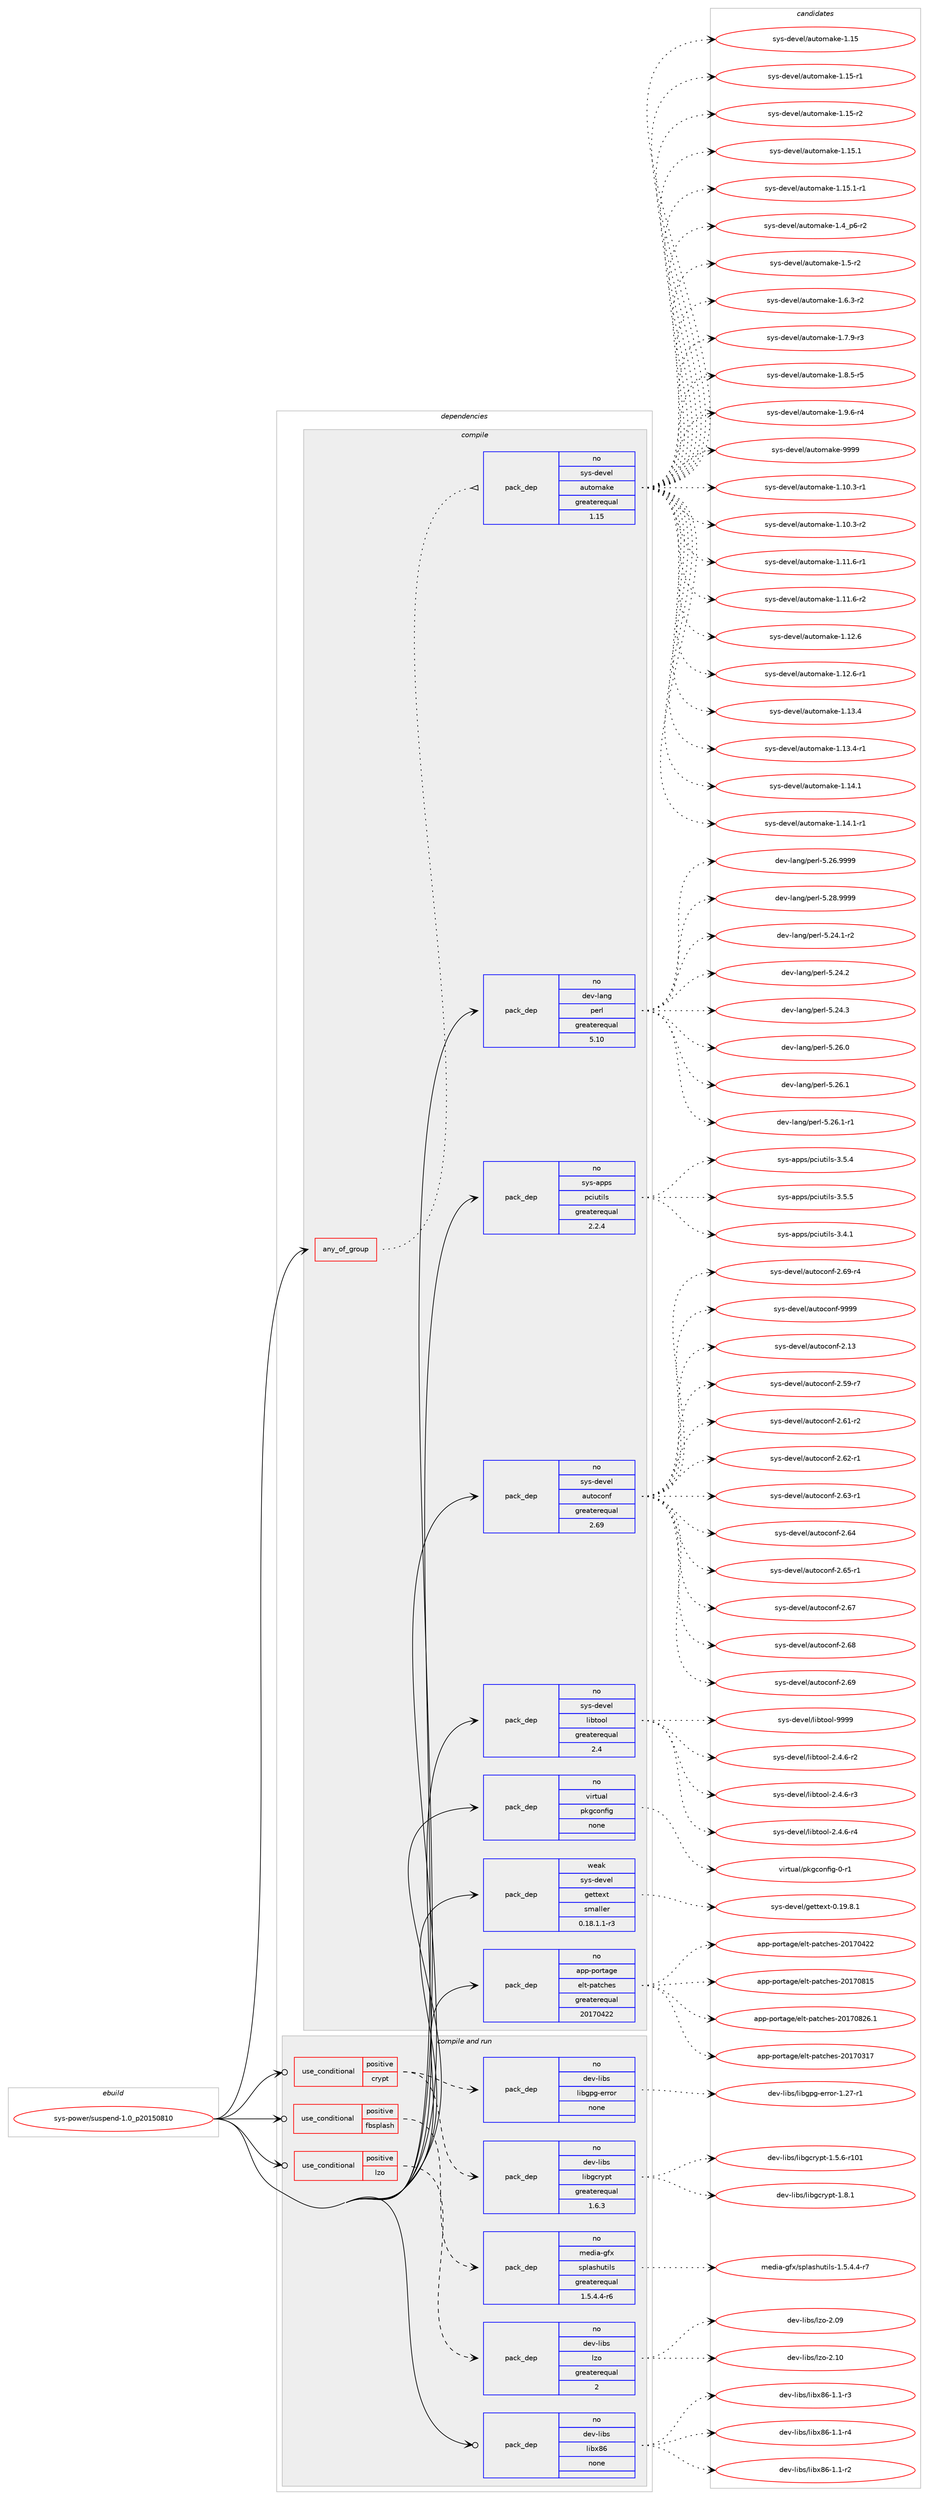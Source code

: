 digraph prolog {

# *************
# Graph options
# *************

newrank=true;
concentrate=true;
compound=true;
graph [rankdir=LR,fontname=Helvetica,fontsize=10,ranksep=1.5];#, ranksep=2.5, nodesep=0.2];
edge  [arrowhead=vee];
node  [fontname=Helvetica,fontsize=10];

# **********
# The ebuild
# **********

subgraph cluster_leftcol {
color=gray;
rank=same;
label=<<i>ebuild</i>>;
id [label="sys-power/suspend-1.0_p20150810", color=red, width=4, href="../sys-power/suspend-1.0_p20150810.svg"];
}

# ****************
# The dependencies
# ****************

subgraph cluster_midcol {
color=gray;
label=<<i>dependencies</i>>;
subgraph cluster_compile {
fillcolor="#eeeeee";
style=filled;
label=<<i>compile</i>>;
subgraph any8477 {
dependency496269 [label=<<TABLE BORDER="0" CELLBORDER="1" CELLSPACING="0" CELLPADDING="4"><TR><TD CELLPADDING="10">any_of_group</TD></TR></TABLE>>, shape=none, color=red];subgraph pack368813 {
dependency496270 [label=<<TABLE BORDER="0" CELLBORDER="1" CELLSPACING="0" CELLPADDING="4" WIDTH="220"><TR><TD ROWSPAN="6" CELLPADDING="30">pack_dep</TD></TR><TR><TD WIDTH="110">no</TD></TR><TR><TD>sys-devel</TD></TR><TR><TD>automake</TD></TR><TR><TD>greaterequal</TD></TR><TR><TD>1.15</TD></TR></TABLE>>, shape=none, color=blue];
}
dependency496269:e -> dependency496270:w [weight=20,style="dotted",arrowhead="oinv"];
}
id:e -> dependency496269:w [weight=20,style="solid",arrowhead="vee"];
subgraph pack368814 {
dependency496271 [label=<<TABLE BORDER="0" CELLBORDER="1" CELLSPACING="0" CELLPADDING="4" WIDTH="220"><TR><TD ROWSPAN="6" CELLPADDING="30">pack_dep</TD></TR><TR><TD WIDTH="110">no</TD></TR><TR><TD>app-portage</TD></TR><TR><TD>elt-patches</TD></TR><TR><TD>greaterequal</TD></TR><TR><TD>20170422</TD></TR></TABLE>>, shape=none, color=blue];
}
id:e -> dependency496271:w [weight=20,style="solid",arrowhead="vee"];
subgraph pack368815 {
dependency496272 [label=<<TABLE BORDER="0" CELLBORDER="1" CELLSPACING="0" CELLPADDING="4" WIDTH="220"><TR><TD ROWSPAN="6" CELLPADDING="30">pack_dep</TD></TR><TR><TD WIDTH="110">no</TD></TR><TR><TD>dev-lang</TD></TR><TR><TD>perl</TD></TR><TR><TD>greaterequal</TD></TR><TR><TD>5.10</TD></TR></TABLE>>, shape=none, color=blue];
}
id:e -> dependency496272:w [weight=20,style="solid",arrowhead="vee"];
subgraph pack368816 {
dependency496273 [label=<<TABLE BORDER="0" CELLBORDER="1" CELLSPACING="0" CELLPADDING="4" WIDTH="220"><TR><TD ROWSPAN="6" CELLPADDING="30">pack_dep</TD></TR><TR><TD WIDTH="110">no</TD></TR><TR><TD>sys-apps</TD></TR><TR><TD>pciutils</TD></TR><TR><TD>greaterequal</TD></TR><TR><TD>2.2.4</TD></TR></TABLE>>, shape=none, color=blue];
}
id:e -> dependency496273:w [weight=20,style="solid",arrowhead="vee"];
subgraph pack368817 {
dependency496274 [label=<<TABLE BORDER="0" CELLBORDER="1" CELLSPACING="0" CELLPADDING="4" WIDTH="220"><TR><TD ROWSPAN="6" CELLPADDING="30">pack_dep</TD></TR><TR><TD WIDTH="110">no</TD></TR><TR><TD>sys-devel</TD></TR><TR><TD>autoconf</TD></TR><TR><TD>greaterequal</TD></TR><TR><TD>2.69</TD></TR></TABLE>>, shape=none, color=blue];
}
id:e -> dependency496274:w [weight=20,style="solid",arrowhead="vee"];
subgraph pack368818 {
dependency496275 [label=<<TABLE BORDER="0" CELLBORDER="1" CELLSPACING="0" CELLPADDING="4" WIDTH="220"><TR><TD ROWSPAN="6" CELLPADDING="30">pack_dep</TD></TR><TR><TD WIDTH="110">no</TD></TR><TR><TD>sys-devel</TD></TR><TR><TD>libtool</TD></TR><TR><TD>greaterequal</TD></TR><TR><TD>2.4</TD></TR></TABLE>>, shape=none, color=blue];
}
id:e -> dependency496275:w [weight=20,style="solid",arrowhead="vee"];
subgraph pack368819 {
dependency496276 [label=<<TABLE BORDER="0" CELLBORDER="1" CELLSPACING="0" CELLPADDING="4" WIDTH="220"><TR><TD ROWSPAN="6" CELLPADDING="30">pack_dep</TD></TR><TR><TD WIDTH="110">no</TD></TR><TR><TD>virtual</TD></TR><TR><TD>pkgconfig</TD></TR><TR><TD>none</TD></TR><TR><TD></TD></TR></TABLE>>, shape=none, color=blue];
}
id:e -> dependency496276:w [weight=20,style="solid",arrowhead="vee"];
subgraph pack368820 {
dependency496277 [label=<<TABLE BORDER="0" CELLBORDER="1" CELLSPACING="0" CELLPADDING="4" WIDTH="220"><TR><TD ROWSPAN="6" CELLPADDING="30">pack_dep</TD></TR><TR><TD WIDTH="110">weak</TD></TR><TR><TD>sys-devel</TD></TR><TR><TD>gettext</TD></TR><TR><TD>smaller</TD></TR><TR><TD>0.18.1.1-r3</TD></TR></TABLE>>, shape=none, color=blue];
}
id:e -> dependency496277:w [weight=20,style="solid",arrowhead="vee"];
}
subgraph cluster_compileandrun {
fillcolor="#eeeeee";
style=filled;
label=<<i>compile and run</i>>;
subgraph cond118654 {
dependency496278 [label=<<TABLE BORDER="0" CELLBORDER="1" CELLSPACING="0" CELLPADDING="4"><TR><TD ROWSPAN="3" CELLPADDING="10">use_conditional</TD></TR><TR><TD>positive</TD></TR><TR><TD>crypt</TD></TR></TABLE>>, shape=none, color=red];
subgraph pack368821 {
dependency496279 [label=<<TABLE BORDER="0" CELLBORDER="1" CELLSPACING="0" CELLPADDING="4" WIDTH="220"><TR><TD ROWSPAN="6" CELLPADDING="30">pack_dep</TD></TR><TR><TD WIDTH="110">no</TD></TR><TR><TD>dev-libs</TD></TR><TR><TD>libgcrypt</TD></TR><TR><TD>greaterequal</TD></TR><TR><TD>1.6.3</TD></TR></TABLE>>, shape=none, color=blue];
}
dependency496278:e -> dependency496279:w [weight=20,style="dashed",arrowhead="vee"];
subgraph pack368822 {
dependency496280 [label=<<TABLE BORDER="0" CELLBORDER="1" CELLSPACING="0" CELLPADDING="4" WIDTH="220"><TR><TD ROWSPAN="6" CELLPADDING="30">pack_dep</TD></TR><TR><TD WIDTH="110">no</TD></TR><TR><TD>dev-libs</TD></TR><TR><TD>libgpg-error</TD></TR><TR><TD>none</TD></TR><TR><TD></TD></TR></TABLE>>, shape=none, color=blue];
}
dependency496278:e -> dependency496280:w [weight=20,style="dashed",arrowhead="vee"];
}
id:e -> dependency496278:w [weight=20,style="solid",arrowhead="odotvee"];
subgraph cond118655 {
dependency496281 [label=<<TABLE BORDER="0" CELLBORDER="1" CELLSPACING="0" CELLPADDING="4"><TR><TD ROWSPAN="3" CELLPADDING="10">use_conditional</TD></TR><TR><TD>positive</TD></TR><TR><TD>fbsplash</TD></TR></TABLE>>, shape=none, color=red];
subgraph pack368823 {
dependency496282 [label=<<TABLE BORDER="0" CELLBORDER="1" CELLSPACING="0" CELLPADDING="4" WIDTH="220"><TR><TD ROWSPAN="6" CELLPADDING="30">pack_dep</TD></TR><TR><TD WIDTH="110">no</TD></TR><TR><TD>media-gfx</TD></TR><TR><TD>splashutils</TD></TR><TR><TD>greaterequal</TD></TR><TR><TD>1.5.4.4-r6</TD></TR></TABLE>>, shape=none, color=blue];
}
dependency496281:e -> dependency496282:w [weight=20,style="dashed",arrowhead="vee"];
}
id:e -> dependency496281:w [weight=20,style="solid",arrowhead="odotvee"];
subgraph cond118656 {
dependency496283 [label=<<TABLE BORDER="0" CELLBORDER="1" CELLSPACING="0" CELLPADDING="4"><TR><TD ROWSPAN="3" CELLPADDING="10">use_conditional</TD></TR><TR><TD>positive</TD></TR><TR><TD>lzo</TD></TR></TABLE>>, shape=none, color=red];
subgraph pack368824 {
dependency496284 [label=<<TABLE BORDER="0" CELLBORDER="1" CELLSPACING="0" CELLPADDING="4" WIDTH="220"><TR><TD ROWSPAN="6" CELLPADDING="30">pack_dep</TD></TR><TR><TD WIDTH="110">no</TD></TR><TR><TD>dev-libs</TD></TR><TR><TD>lzo</TD></TR><TR><TD>greaterequal</TD></TR><TR><TD>2</TD></TR></TABLE>>, shape=none, color=blue];
}
dependency496283:e -> dependency496284:w [weight=20,style="dashed",arrowhead="vee"];
}
id:e -> dependency496283:w [weight=20,style="solid",arrowhead="odotvee"];
subgraph pack368825 {
dependency496285 [label=<<TABLE BORDER="0" CELLBORDER="1" CELLSPACING="0" CELLPADDING="4" WIDTH="220"><TR><TD ROWSPAN="6" CELLPADDING="30">pack_dep</TD></TR><TR><TD WIDTH="110">no</TD></TR><TR><TD>dev-libs</TD></TR><TR><TD>libx86</TD></TR><TR><TD>none</TD></TR><TR><TD></TD></TR></TABLE>>, shape=none, color=blue];
}
id:e -> dependency496285:w [weight=20,style="solid",arrowhead="odotvee"];
}
subgraph cluster_run {
fillcolor="#eeeeee";
style=filled;
label=<<i>run</i>>;
}
}

# **************
# The candidates
# **************

subgraph cluster_choices {
rank=same;
color=gray;
label=<<i>candidates</i>>;

subgraph choice368813 {
color=black;
nodesep=1;
choice11512111545100101118101108479711711611110997107101454946494846514511449 [label="sys-devel/automake-1.10.3-r1", color=red, width=4,href="../sys-devel/automake-1.10.3-r1.svg"];
choice11512111545100101118101108479711711611110997107101454946494846514511450 [label="sys-devel/automake-1.10.3-r2", color=red, width=4,href="../sys-devel/automake-1.10.3-r2.svg"];
choice11512111545100101118101108479711711611110997107101454946494946544511449 [label="sys-devel/automake-1.11.6-r1", color=red, width=4,href="../sys-devel/automake-1.11.6-r1.svg"];
choice11512111545100101118101108479711711611110997107101454946494946544511450 [label="sys-devel/automake-1.11.6-r2", color=red, width=4,href="../sys-devel/automake-1.11.6-r2.svg"];
choice1151211154510010111810110847971171161111099710710145494649504654 [label="sys-devel/automake-1.12.6", color=red, width=4,href="../sys-devel/automake-1.12.6.svg"];
choice11512111545100101118101108479711711611110997107101454946495046544511449 [label="sys-devel/automake-1.12.6-r1", color=red, width=4,href="../sys-devel/automake-1.12.6-r1.svg"];
choice1151211154510010111810110847971171161111099710710145494649514652 [label="sys-devel/automake-1.13.4", color=red, width=4,href="../sys-devel/automake-1.13.4.svg"];
choice11512111545100101118101108479711711611110997107101454946495146524511449 [label="sys-devel/automake-1.13.4-r1", color=red, width=4,href="../sys-devel/automake-1.13.4-r1.svg"];
choice1151211154510010111810110847971171161111099710710145494649524649 [label="sys-devel/automake-1.14.1", color=red, width=4,href="../sys-devel/automake-1.14.1.svg"];
choice11512111545100101118101108479711711611110997107101454946495246494511449 [label="sys-devel/automake-1.14.1-r1", color=red, width=4,href="../sys-devel/automake-1.14.1-r1.svg"];
choice115121115451001011181011084797117116111109971071014549464953 [label="sys-devel/automake-1.15", color=red, width=4,href="../sys-devel/automake-1.15.svg"];
choice1151211154510010111810110847971171161111099710710145494649534511449 [label="sys-devel/automake-1.15-r1", color=red, width=4,href="../sys-devel/automake-1.15-r1.svg"];
choice1151211154510010111810110847971171161111099710710145494649534511450 [label="sys-devel/automake-1.15-r2", color=red, width=4,href="../sys-devel/automake-1.15-r2.svg"];
choice1151211154510010111810110847971171161111099710710145494649534649 [label="sys-devel/automake-1.15.1", color=red, width=4,href="../sys-devel/automake-1.15.1.svg"];
choice11512111545100101118101108479711711611110997107101454946495346494511449 [label="sys-devel/automake-1.15.1-r1", color=red, width=4,href="../sys-devel/automake-1.15.1-r1.svg"];
choice115121115451001011181011084797117116111109971071014549465295112544511450 [label="sys-devel/automake-1.4_p6-r2", color=red, width=4,href="../sys-devel/automake-1.4_p6-r2.svg"];
choice11512111545100101118101108479711711611110997107101454946534511450 [label="sys-devel/automake-1.5-r2", color=red, width=4,href="../sys-devel/automake-1.5-r2.svg"];
choice115121115451001011181011084797117116111109971071014549465446514511450 [label="sys-devel/automake-1.6.3-r2", color=red, width=4,href="../sys-devel/automake-1.6.3-r2.svg"];
choice115121115451001011181011084797117116111109971071014549465546574511451 [label="sys-devel/automake-1.7.9-r3", color=red, width=4,href="../sys-devel/automake-1.7.9-r3.svg"];
choice115121115451001011181011084797117116111109971071014549465646534511453 [label="sys-devel/automake-1.8.5-r5", color=red, width=4,href="../sys-devel/automake-1.8.5-r5.svg"];
choice115121115451001011181011084797117116111109971071014549465746544511452 [label="sys-devel/automake-1.9.6-r4", color=red, width=4,href="../sys-devel/automake-1.9.6-r4.svg"];
choice115121115451001011181011084797117116111109971071014557575757 [label="sys-devel/automake-9999", color=red, width=4,href="../sys-devel/automake-9999.svg"];
dependency496270:e -> choice11512111545100101118101108479711711611110997107101454946494846514511449:w [style=dotted,weight="100"];
dependency496270:e -> choice11512111545100101118101108479711711611110997107101454946494846514511450:w [style=dotted,weight="100"];
dependency496270:e -> choice11512111545100101118101108479711711611110997107101454946494946544511449:w [style=dotted,weight="100"];
dependency496270:e -> choice11512111545100101118101108479711711611110997107101454946494946544511450:w [style=dotted,weight="100"];
dependency496270:e -> choice1151211154510010111810110847971171161111099710710145494649504654:w [style=dotted,weight="100"];
dependency496270:e -> choice11512111545100101118101108479711711611110997107101454946495046544511449:w [style=dotted,weight="100"];
dependency496270:e -> choice1151211154510010111810110847971171161111099710710145494649514652:w [style=dotted,weight="100"];
dependency496270:e -> choice11512111545100101118101108479711711611110997107101454946495146524511449:w [style=dotted,weight="100"];
dependency496270:e -> choice1151211154510010111810110847971171161111099710710145494649524649:w [style=dotted,weight="100"];
dependency496270:e -> choice11512111545100101118101108479711711611110997107101454946495246494511449:w [style=dotted,weight="100"];
dependency496270:e -> choice115121115451001011181011084797117116111109971071014549464953:w [style=dotted,weight="100"];
dependency496270:e -> choice1151211154510010111810110847971171161111099710710145494649534511449:w [style=dotted,weight="100"];
dependency496270:e -> choice1151211154510010111810110847971171161111099710710145494649534511450:w [style=dotted,weight="100"];
dependency496270:e -> choice1151211154510010111810110847971171161111099710710145494649534649:w [style=dotted,weight="100"];
dependency496270:e -> choice11512111545100101118101108479711711611110997107101454946495346494511449:w [style=dotted,weight="100"];
dependency496270:e -> choice115121115451001011181011084797117116111109971071014549465295112544511450:w [style=dotted,weight="100"];
dependency496270:e -> choice11512111545100101118101108479711711611110997107101454946534511450:w [style=dotted,weight="100"];
dependency496270:e -> choice115121115451001011181011084797117116111109971071014549465446514511450:w [style=dotted,weight="100"];
dependency496270:e -> choice115121115451001011181011084797117116111109971071014549465546574511451:w [style=dotted,weight="100"];
dependency496270:e -> choice115121115451001011181011084797117116111109971071014549465646534511453:w [style=dotted,weight="100"];
dependency496270:e -> choice115121115451001011181011084797117116111109971071014549465746544511452:w [style=dotted,weight="100"];
dependency496270:e -> choice115121115451001011181011084797117116111109971071014557575757:w [style=dotted,weight="100"];
}
subgraph choice368814 {
color=black;
nodesep=1;
choice97112112451121111141169710310147101108116451129711699104101115455048495548514955 [label="app-portage/elt-patches-20170317", color=red, width=4,href="../app-portage/elt-patches-20170317.svg"];
choice97112112451121111141169710310147101108116451129711699104101115455048495548525050 [label="app-portage/elt-patches-20170422", color=red, width=4,href="../app-portage/elt-patches-20170422.svg"];
choice97112112451121111141169710310147101108116451129711699104101115455048495548564953 [label="app-portage/elt-patches-20170815", color=red, width=4,href="../app-portage/elt-patches-20170815.svg"];
choice971121124511211111411697103101471011081164511297116991041011154550484955485650544649 [label="app-portage/elt-patches-20170826.1", color=red, width=4,href="../app-portage/elt-patches-20170826.1.svg"];
dependency496271:e -> choice97112112451121111141169710310147101108116451129711699104101115455048495548514955:w [style=dotted,weight="100"];
dependency496271:e -> choice97112112451121111141169710310147101108116451129711699104101115455048495548525050:w [style=dotted,weight="100"];
dependency496271:e -> choice97112112451121111141169710310147101108116451129711699104101115455048495548564953:w [style=dotted,weight="100"];
dependency496271:e -> choice971121124511211111411697103101471011081164511297116991041011154550484955485650544649:w [style=dotted,weight="100"];
}
subgraph choice368815 {
color=black;
nodesep=1;
choice100101118451089711010347112101114108455346505246494511450 [label="dev-lang/perl-5.24.1-r2", color=red, width=4,href="../dev-lang/perl-5.24.1-r2.svg"];
choice10010111845108971101034711210111410845534650524650 [label="dev-lang/perl-5.24.2", color=red, width=4,href="../dev-lang/perl-5.24.2.svg"];
choice10010111845108971101034711210111410845534650524651 [label="dev-lang/perl-5.24.3", color=red, width=4,href="../dev-lang/perl-5.24.3.svg"];
choice10010111845108971101034711210111410845534650544648 [label="dev-lang/perl-5.26.0", color=red, width=4,href="../dev-lang/perl-5.26.0.svg"];
choice10010111845108971101034711210111410845534650544649 [label="dev-lang/perl-5.26.1", color=red, width=4,href="../dev-lang/perl-5.26.1.svg"];
choice100101118451089711010347112101114108455346505446494511449 [label="dev-lang/perl-5.26.1-r1", color=red, width=4,href="../dev-lang/perl-5.26.1-r1.svg"];
choice10010111845108971101034711210111410845534650544657575757 [label="dev-lang/perl-5.26.9999", color=red, width=4,href="../dev-lang/perl-5.26.9999.svg"];
choice10010111845108971101034711210111410845534650564657575757 [label="dev-lang/perl-5.28.9999", color=red, width=4,href="../dev-lang/perl-5.28.9999.svg"];
dependency496272:e -> choice100101118451089711010347112101114108455346505246494511450:w [style=dotted,weight="100"];
dependency496272:e -> choice10010111845108971101034711210111410845534650524650:w [style=dotted,weight="100"];
dependency496272:e -> choice10010111845108971101034711210111410845534650524651:w [style=dotted,weight="100"];
dependency496272:e -> choice10010111845108971101034711210111410845534650544648:w [style=dotted,weight="100"];
dependency496272:e -> choice10010111845108971101034711210111410845534650544649:w [style=dotted,weight="100"];
dependency496272:e -> choice100101118451089711010347112101114108455346505446494511449:w [style=dotted,weight="100"];
dependency496272:e -> choice10010111845108971101034711210111410845534650544657575757:w [style=dotted,weight="100"];
dependency496272:e -> choice10010111845108971101034711210111410845534650564657575757:w [style=dotted,weight="100"];
}
subgraph choice368816 {
color=black;
nodesep=1;
choice11512111545971121121154711299105117116105108115455146524649 [label="sys-apps/pciutils-3.4.1", color=red, width=4,href="../sys-apps/pciutils-3.4.1.svg"];
choice11512111545971121121154711299105117116105108115455146534652 [label="sys-apps/pciutils-3.5.4", color=red, width=4,href="../sys-apps/pciutils-3.5.4.svg"];
choice11512111545971121121154711299105117116105108115455146534653 [label="sys-apps/pciutils-3.5.5", color=red, width=4,href="../sys-apps/pciutils-3.5.5.svg"];
dependency496273:e -> choice11512111545971121121154711299105117116105108115455146524649:w [style=dotted,weight="100"];
dependency496273:e -> choice11512111545971121121154711299105117116105108115455146534652:w [style=dotted,weight="100"];
dependency496273:e -> choice11512111545971121121154711299105117116105108115455146534653:w [style=dotted,weight="100"];
}
subgraph choice368817 {
color=black;
nodesep=1;
choice115121115451001011181011084797117116111991111101024550464951 [label="sys-devel/autoconf-2.13", color=red, width=4,href="../sys-devel/autoconf-2.13.svg"];
choice1151211154510010111810110847971171161119911111010245504653574511455 [label="sys-devel/autoconf-2.59-r7", color=red, width=4,href="../sys-devel/autoconf-2.59-r7.svg"];
choice1151211154510010111810110847971171161119911111010245504654494511450 [label="sys-devel/autoconf-2.61-r2", color=red, width=4,href="../sys-devel/autoconf-2.61-r2.svg"];
choice1151211154510010111810110847971171161119911111010245504654504511449 [label="sys-devel/autoconf-2.62-r1", color=red, width=4,href="../sys-devel/autoconf-2.62-r1.svg"];
choice1151211154510010111810110847971171161119911111010245504654514511449 [label="sys-devel/autoconf-2.63-r1", color=red, width=4,href="../sys-devel/autoconf-2.63-r1.svg"];
choice115121115451001011181011084797117116111991111101024550465452 [label="sys-devel/autoconf-2.64", color=red, width=4,href="../sys-devel/autoconf-2.64.svg"];
choice1151211154510010111810110847971171161119911111010245504654534511449 [label="sys-devel/autoconf-2.65-r1", color=red, width=4,href="../sys-devel/autoconf-2.65-r1.svg"];
choice115121115451001011181011084797117116111991111101024550465455 [label="sys-devel/autoconf-2.67", color=red, width=4,href="../sys-devel/autoconf-2.67.svg"];
choice115121115451001011181011084797117116111991111101024550465456 [label="sys-devel/autoconf-2.68", color=red, width=4,href="../sys-devel/autoconf-2.68.svg"];
choice115121115451001011181011084797117116111991111101024550465457 [label="sys-devel/autoconf-2.69", color=red, width=4,href="../sys-devel/autoconf-2.69.svg"];
choice1151211154510010111810110847971171161119911111010245504654574511452 [label="sys-devel/autoconf-2.69-r4", color=red, width=4,href="../sys-devel/autoconf-2.69-r4.svg"];
choice115121115451001011181011084797117116111991111101024557575757 [label="sys-devel/autoconf-9999", color=red, width=4,href="../sys-devel/autoconf-9999.svg"];
dependency496274:e -> choice115121115451001011181011084797117116111991111101024550464951:w [style=dotted,weight="100"];
dependency496274:e -> choice1151211154510010111810110847971171161119911111010245504653574511455:w [style=dotted,weight="100"];
dependency496274:e -> choice1151211154510010111810110847971171161119911111010245504654494511450:w [style=dotted,weight="100"];
dependency496274:e -> choice1151211154510010111810110847971171161119911111010245504654504511449:w [style=dotted,weight="100"];
dependency496274:e -> choice1151211154510010111810110847971171161119911111010245504654514511449:w [style=dotted,weight="100"];
dependency496274:e -> choice115121115451001011181011084797117116111991111101024550465452:w [style=dotted,weight="100"];
dependency496274:e -> choice1151211154510010111810110847971171161119911111010245504654534511449:w [style=dotted,weight="100"];
dependency496274:e -> choice115121115451001011181011084797117116111991111101024550465455:w [style=dotted,weight="100"];
dependency496274:e -> choice115121115451001011181011084797117116111991111101024550465456:w [style=dotted,weight="100"];
dependency496274:e -> choice115121115451001011181011084797117116111991111101024550465457:w [style=dotted,weight="100"];
dependency496274:e -> choice1151211154510010111810110847971171161119911111010245504654574511452:w [style=dotted,weight="100"];
dependency496274:e -> choice115121115451001011181011084797117116111991111101024557575757:w [style=dotted,weight="100"];
}
subgraph choice368818 {
color=black;
nodesep=1;
choice1151211154510010111810110847108105981161111111084550465246544511450 [label="sys-devel/libtool-2.4.6-r2", color=red, width=4,href="../sys-devel/libtool-2.4.6-r2.svg"];
choice1151211154510010111810110847108105981161111111084550465246544511451 [label="sys-devel/libtool-2.4.6-r3", color=red, width=4,href="../sys-devel/libtool-2.4.6-r3.svg"];
choice1151211154510010111810110847108105981161111111084550465246544511452 [label="sys-devel/libtool-2.4.6-r4", color=red, width=4,href="../sys-devel/libtool-2.4.6-r4.svg"];
choice1151211154510010111810110847108105981161111111084557575757 [label="sys-devel/libtool-9999", color=red, width=4,href="../sys-devel/libtool-9999.svg"];
dependency496275:e -> choice1151211154510010111810110847108105981161111111084550465246544511450:w [style=dotted,weight="100"];
dependency496275:e -> choice1151211154510010111810110847108105981161111111084550465246544511451:w [style=dotted,weight="100"];
dependency496275:e -> choice1151211154510010111810110847108105981161111111084550465246544511452:w [style=dotted,weight="100"];
dependency496275:e -> choice1151211154510010111810110847108105981161111111084557575757:w [style=dotted,weight="100"];
}
subgraph choice368819 {
color=black;
nodesep=1;
choice11810511411611797108471121071039911111010210510345484511449 [label="virtual/pkgconfig-0-r1", color=red, width=4,href="../virtual/pkgconfig-0-r1.svg"];
dependency496276:e -> choice11810511411611797108471121071039911111010210510345484511449:w [style=dotted,weight="100"];
}
subgraph choice368820 {
color=black;
nodesep=1;
choice1151211154510010111810110847103101116116101120116454846495746564649 [label="sys-devel/gettext-0.19.8.1", color=red, width=4,href="../sys-devel/gettext-0.19.8.1.svg"];
dependency496277:e -> choice1151211154510010111810110847103101116116101120116454846495746564649:w [style=dotted,weight="100"];
}
subgraph choice368821 {
color=black;
nodesep=1;
choice100101118451081059811547108105981039911412111211645494653465445114494849 [label="dev-libs/libgcrypt-1.5.6-r101", color=red, width=4,href="../dev-libs/libgcrypt-1.5.6-r101.svg"];
choice1001011184510810598115471081059810399114121112116454946564649 [label="dev-libs/libgcrypt-1.8.1", color=red, width=4,href="../dev-libs/libgcrypt-1.8.1.svg"];
dependency496279:e -> choice100101118451081059811547108105981039911412111211645494653465445114494849:w [style=dotted,weight="100"];
dependency496279:e -> choice1001011184510810598115471081059810399114121112116454946564649:w [style=dotted,weight="100"];
}
subgraph choice368822 {
color=black;
nodesep=1;
choice100101118451081059811547108105981031121034510111411411111445494650554511449 [label="dev-libs/libgpg-error-1.27-r1", color=red, width=4,href="../dev-libs/libgpg-error-1.27-r1.svg"];
dependency496280:e -> choice100101118451081059811547108105981031121034510111411411111445494650554511449:w [style=dotted,weight="100"];
}
subgraph choice368823 {
color=black;
nodesep=1;
choice1091011001059745103102120471151121089711510411711610510811545494653465246524511455 [label="media-gfx/splashutils-1.5.4.4-r7", color=red, width=4,href="../media-gfx/splashutils-1.5.4.4-r7.svg"];
dependency496282:e -> choice1091011001059745103102120471151121089711510411711610510811545494653465246524511455:w [style=dotted,weight="100"];
}
subgraph choice368824 {
color=black;
nodesep=1;
choice1001011184510810598115471081221114550464857 [label="dev-libs/lzo-2.09", color=red, width=4,href="../dev-libs/lzo-2.09.svg"];
choice1001011184510810598115471081221114550464948 [label="dev-libs/lzo-2.10", color=red, width=4,href="../dev-libs/lzo-2.10.svg"];
dependency496284:e -> choice1001011184510810598115471081221114550464857:w [style=dotted,weight="100"];
dependency496284:e -> choice1001011184510810598115471081221114550464948:w [style=dotted,weight="100"];
}
subgraph choice368825 {
color=black;
nodesep=1;
choice100101118451081059811547108105981205654454946494511450 [label="dev-libs/libx86-1.1-r2", color=red, width=4,href="../dev-libs/libx86-1.1-r2.svg"];
choice100101118451081059811547108105981205654454946494511451 [label="dev-libs/libx86-1.1-r3", color=red, width=4,href="../dev-libs/libx86-1.1-r3.svg"];
choice100101118451081059811547108105981205654454946494511452 [label="dev-libs/libx86-1.1-r4", color=red, width=4,href="../dev-libs/libx86-1.1-r4.svg"];
dependency496285:e -> choice100101118451081059811547108105981205654454946494511450:w [style=dotted,weight="100"];
dependency496285:e -> choice100101118451081059811547108105981205654454946494511451:w [style=dotted,weight="100"];
dependency496285:e -> choice100101118451081059811547108105981205654454946494511452:w [style=dotted,weight="100"];
}
}

}
